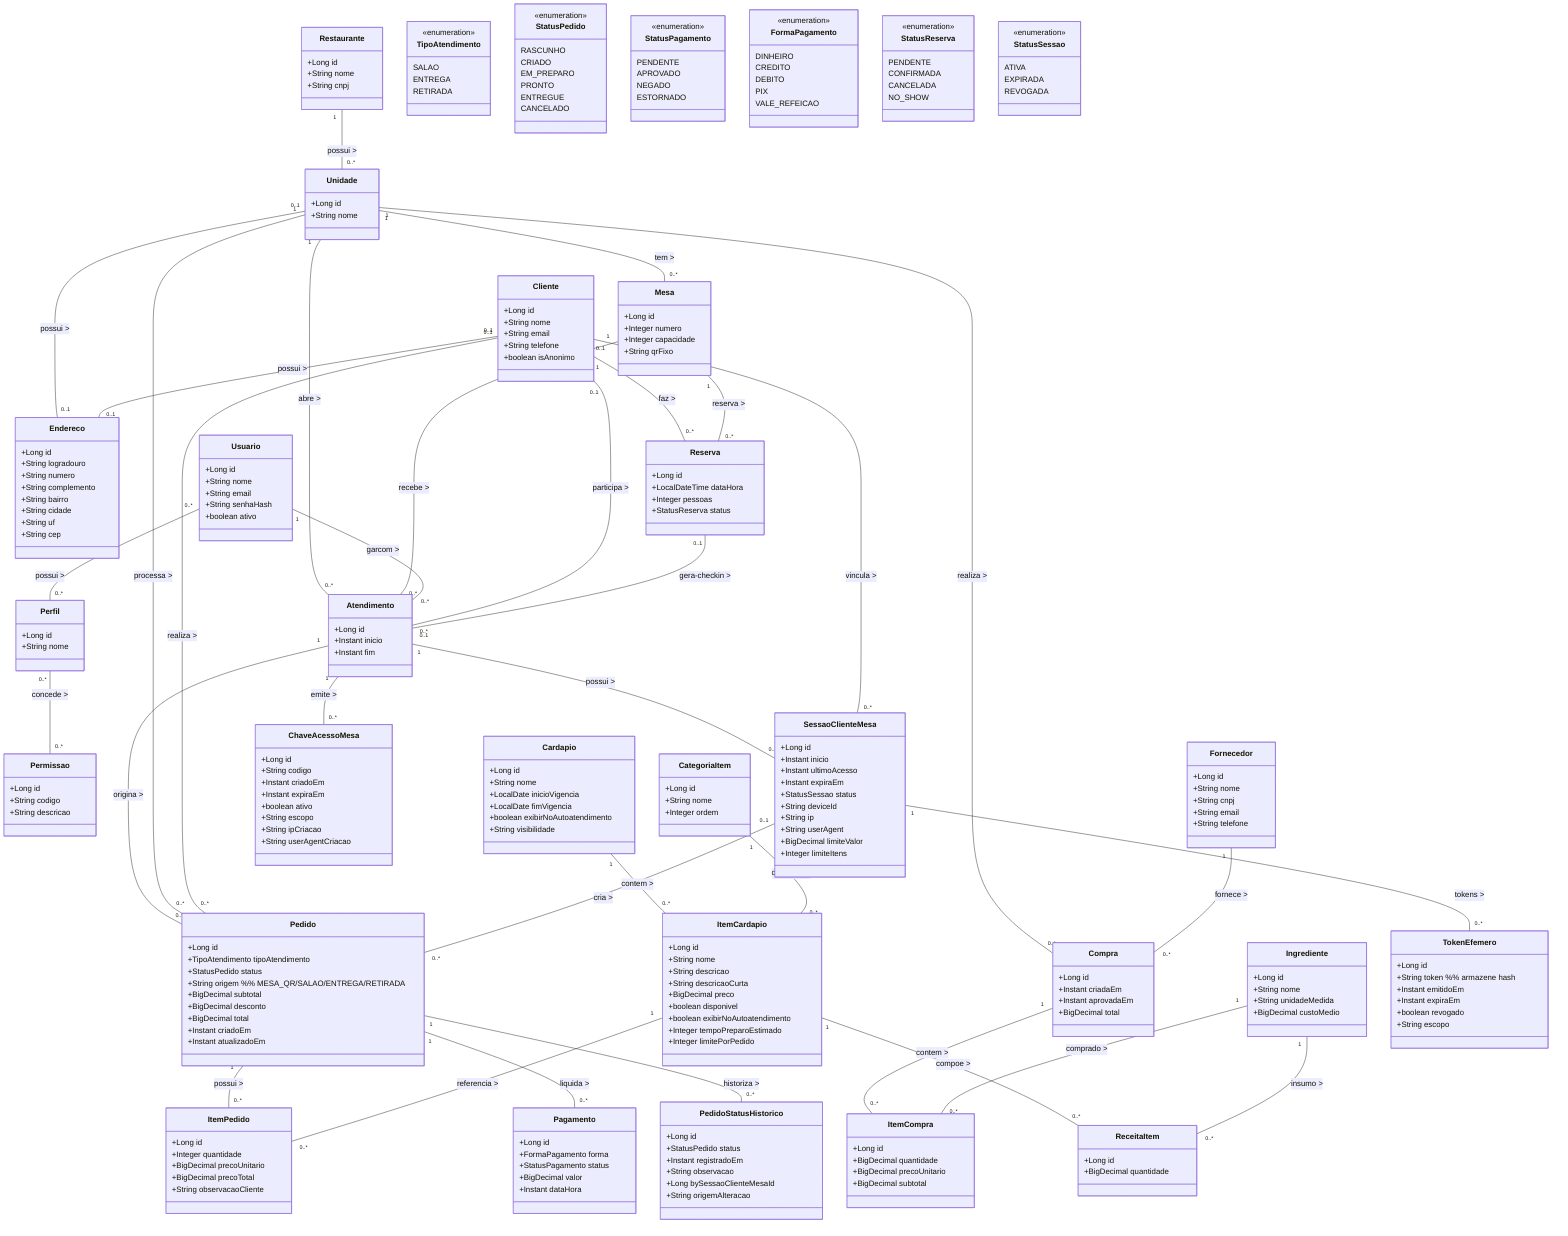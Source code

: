 classDiagram
%% =========================
%% Domínio Restaurante (25 classes)
%% =========================

class Restaurante {
  +Long id
  +String nome
  +String cnpj
}

class Unidade {
  +Long id
  +String nome
}

class Endereco {
  +Long id
  +String logradouro
  +String numero
  +String complemento
  +String bairro
  +String cidade
  +String uf
  +String cep
}

class Usuario {
  +Long id
  +String nome
  +String email
  +String senhaHash
  +boolean ativo
}

class Perfil {
  +Long id
  +String nome
}

class Permissao {
  +Long id
  +String codigo
  +String descricao
}

class Cliente {
  +Long id
  +String nome
  +String email
  +String telefone
  +boolean isAnonimo
}

class Mesa {
  +Long id
  +Integer numero
  +Integer capacidade
  +String qrFixo
}

class Atendimento {
  +Long id
  +Instant inicio
  +Instant fim
}

class Reserva {
  +Long id
  +LocalDateTime dataHora
  +Integer pessoas
  +StatusReserva status
}

class Cardapio {
  +Long id
  +String nome
  +LocalDate inicioVigencia
  +LocalDate fimVigencia
  +boolean exibirNoAutoatendimento
  +String visibilidade
}

class CategoriaItem {
  +Long id
  +String nome
  +Integer ordem
}

class ItemCardapio {
  +Long id
  +String nome
  +String descricao
  +String descricaoCurta
  +BigDecimal preco
  +boolean disponivel
  +boolean exibirNoAutoatendimento
  +Integer tempoPreparoEstimado
  +Integer limitePorPedido
}

class Ingrediente {
  +Long id
  +String nome
  +String unidadeMedida
  +BigDecimal custoMedio
}

class ReceitaItem {
  +Long id
  +BigDecimal quantidade
}

class Pedido {
  +Long id
  +TipoAtendimento tipoAtendimento
  +StatusPedido status
  +String origem  %% MESA_QR/SALAO/ENTREGA/RETIRADA
  +BigDecimal subtotal
  +BigDecimal desconto
  +BigDecimal total
  +Instant criadoEm
  +Instant atualizadoEm
}

class ItemPedido {
  +Long id
  +Integer quantidade
  +BigDecimal precoUnitario
  +BigDecimal precoTotal
  +String observacaoCliente
}

class Pagamento {
  +Long id
  +FormaPagamento forma
  +StatusPagamento status
  +BigDecimal valor
  +Instant dataHora
}

class PedidoStatusHistorico {
  +Long id
  +StatusPedido status
  +Instant registradoEm
  +String observacao
  +Long bySessaoClienteMesaId
  +String origemAlteracao
}

class Fornecedor {
  +Long id
  +String nome
  +String cnpj
  +String email
  +String telefone
}

class Compra {
  +Long id
  +Instant criadaEm
  +Instant aprovadaEm
  +BigDecimal total
}

class ItemCompra {
  +Long id
  +BigDecimal quantidade
  +BigDecimal precoUnitario
  +BigDecimal subtotal
}

%% ==========================================
%% Novas para QR/Login efêmero na mesa (3)
%% ==========================================
class ChaveAcessoMesa {
  +Long id
  +String codigo
  +Instant criadoEm
  +Instant expiraEm
  +boolean ativo
  +String escopo
  +String ipCriacao
  +String userAgentCriacao
}

class SessaoClienteMesa {
  +Long id
  +Instant inicio
  +Instant ultimoAcesso
  +Instant expiraEm
  +StatusSessao status
  +String deviceId
  +String ip
  +String userAgent
  +BigDecimal limiteValor
  +Integer limiteItens
}

class TokenEfemero {
  +Long id
  +String token  %% armazene hash
  +Instant emitidoEm
  +Instant expiraEm
  +boolean revogado
  +String escopo
}

%% =========================
%% Enums
%% =========================
class TipoAtendimento {
  <<enumeration>>
  SALAO
  ENTREGA
  RETIRADA
}

class StatusPedido {
  <<enumeration>>
  RASCUNHO
  CRIADO
  EM_PREPARO
  PRONTO
  ENTREGUE
  CANCELADO
}

class StatusPagamento {
  <<enumeration>>
  PENDENTE
  APROVADO
  NEGADO
  ESTORNADO
}

class FormaPagamento {
  <<enumeration>>
  DINHEIRO
  CREDITO
  DEBITO
  PIX
  VALE_REFEICAO
}

class StatusReserva {
  <<enumeration>>
  PENDENTE
  CONFIRMADA
  CANCELADA
  NO_SHOW
}

class StatusSessao {
  <<enumeration>>
  ATIVA
  EXPIRADA
  REVOGADA
}

%% =========================
%% Relacionamentos + Cardinalidades
%% =========================
Restaurante "1" -- "0..*" Unidade : possui >
Unidade "0..1" -- "0..1" Endereco : possui >
Unidade "1" -- "0..*" Mesa : tem >
Cliente "0..1" -- "0..1" Endereco : possui >

Usuario "0..*" -- "0..*" Perfil : possui >
Perfil "0..*" -- "0..*" Permissao : concede >

Unidade "1" -- "0..*" Atendimento : abre >
Mesa "1" -- "0..*" Atendimento : recebe >
Usuario "1" -- "0..*" Atendimento : garcom >
Cliente "0..1" -- "0..*" Atendimento : participa >

Cliente "1" -- "0..*" Reserva : faz >
Mesa "1" -- "0..*" Reserva : reserva >
Reserva "0..1" -- "0..1" Atendimento : gera-checkin >

Cardapio "1" -- "0..*" ItemCardapio : contem >
CategoriaItem "1" -- "0..*" ItemCardapio : classifica >

ItemCardapio "1" -- "0..*" ReceitaItem : compoe >
Ingrediente "1" -- "0..*" ReceitaItem : insumo >

Atendimento "1" -- "0..*" Pedido : origina >
Unidade "1" -- "0..*" Pedido : processa >
Cliente "0..1" -- "0..*" Pedido : realiza >
SessaoClienteMesa "0..1" -- "0..*" Pedido : cria >

Pedido "1" -- "0..*" ItemPedido : possui >
ItemCardapio "1" -- "0..*" ItemPedido : referencia >

Pedido "1" -- "0..*" Pagamento : liquida >
Pedido "1" -- "0..*" PedidoStatusHistorico : historiza >

Unidade "1" -- "0..*" Compra : realiza >
Fornecedor "1" -- "0..*" Compra : fornece >
Compra "1" -- "0..*" ItemCompra : contem >
Ingrediente "1" -- "0..*" ItemCompra : comprado >

%% QR / Sessões / Tokens
Atendimento "1" -- "0..*" ChaveAcessoMesa : emite >
Atendimento "1" -- "0..*" SessaoClienteMesa : possui >
Cliente "0..1" -- "0..*" SessaoClienteMesa : vincula >
SessaoClienteMesa "1" -- "0..*" TokenEfemero : tokens >